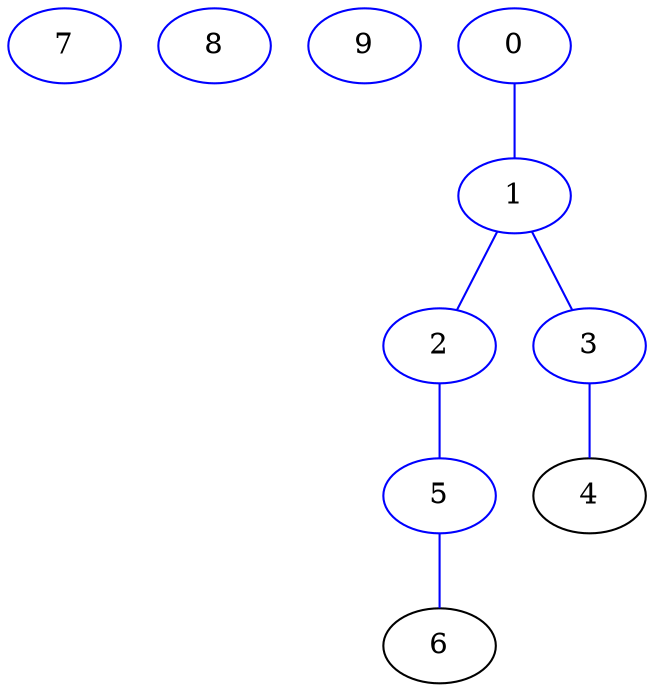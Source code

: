 strict graph "" {
	7	[color=blue];
	8	[color=blue];
	9	[color=blue];
	0	[color=blue];
	1	[color=blue];
	0 -- 1	[color=blue];
	2	[color=blue];
	1 -- 2	[color=blue];
	3	[color=blue];
	1 -- 3	[color=blue];
	5	[color=blue];
	2 -- 5	[color=blue];
	3 -- 4	[color=blue];
	5 -- 6	[color=blue];
}
